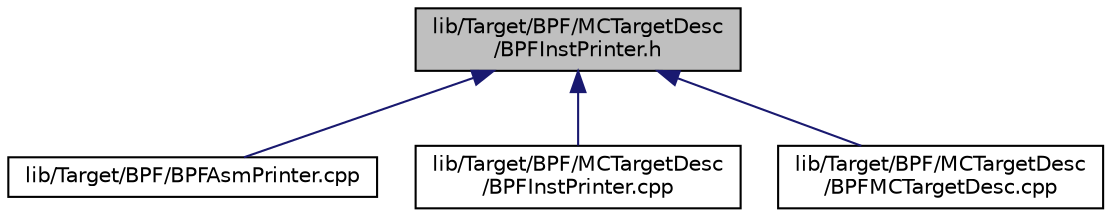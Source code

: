digraph "lib/Target/BPF/MCTargetDesc/BPFInstPrinter.h"
{
 // LATEX_PDF_SIZE
  bgcolor="transparent";
  edge [fontname="Helvetica",fontsize="10",labelfontname="Helvetica",labelfontsize="10"];
  node [fontname="Helvetica",fontsize="10",shape="box"];
  Node1 [label="lib/Target/BPF/MCTargetDesc\l/BPFInstPrinter.h",height=0.2,width=0.4,color="black", fillcolor="grey75", style="filled", fontcolor="black",tooltip=" "];
  Node1 -> Node2 [dir="back",color="midnightblue",fontsize="10",style="solid",fontname="Helvetica"];
  Node2 [label="lib/Target/BPF/BPFAsmPrinter.cpp",height=0.2,width=0.4,color="black",URL="$BPFAsmPrinter_8cpp.html",tooltip=" "];
  Node1 -> Node3 [dir="back",color="midnightblue",fontsize="10",style="solid",fontname="Helvetica"];
  Node3 [label="lib/Target/BPF/MCTargetDesc\l/BPFInstPrinter.cpp",height=0.2,width=0.4,color="black",URL="$BPFInstPrinter_8cpp.html",tooltip=" "];
  Node1 -> Node4 [dir="back",color="midnightblue",fontsize="10",style="solid",fontname="Helvetica"];
  Node4 [label="lib/Target/BPF/MCTargetDesc\l/BPFMCTargetDesc.cpp",height=0.2,width=0.4,color="black",URL="$BPFMCTargetDesc_8cpp.html",tooltip=" "];
}
